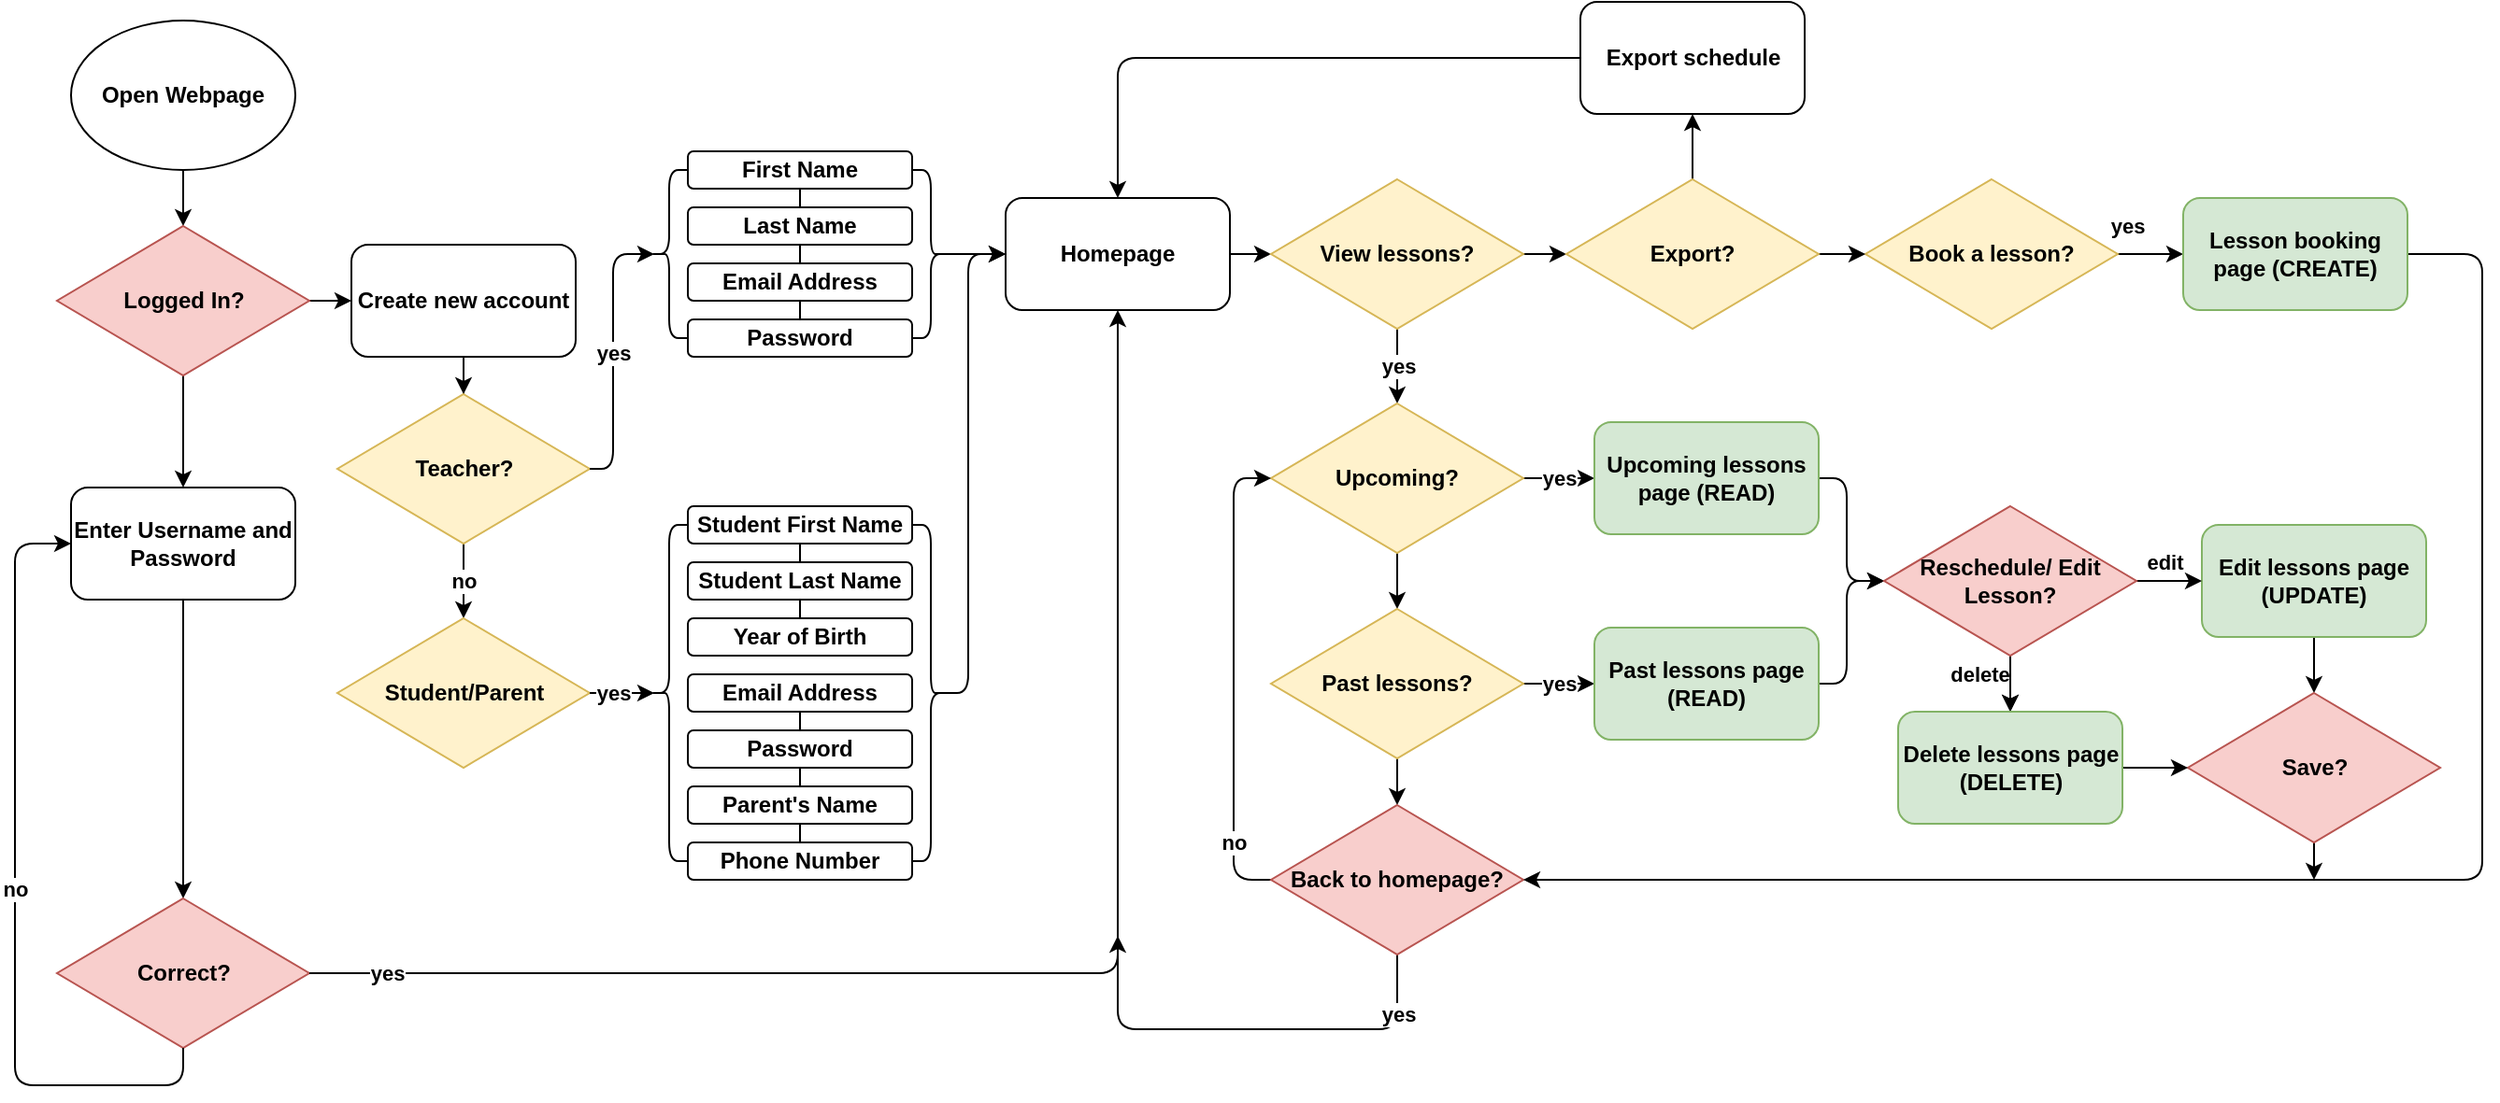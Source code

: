 <mxfile version="14.1.8" type="device"><diagram id="C5RBs43oDa-KdzZeNtuy" name="Page-1"><mxGraphModel dx="1843" dy="1620" grid="1" gridSize="10" guides="1" tooltips="1" connect="1" arrows="1" fold="1" page="1" pageScale="1" pageWidth="827" pageHeight="1169" math="0" shadow="0"><root><mxCell id="WIyWlLk6GJQsqaUBKTNV-0"/><mxCell id="WIyWlLk6GJQsqaUBKTNV-1" parent="WIyWlLk6GJQsqaUBKTNV-0"/><mxCell id="tWGk2kEOf-F4a_-GorE8-11" value="" style="edgeStyle=orthogonalEdgeStyle;rounded=0;orthogonalLoop=1;jettySize=auto;html=1;fontStyle=1" parent="WIyWlLk6GJQsqaUBKTNV-1" source="tWGk2kEOf-F4a_-GorE8-9" target="tWGk2kEOf-F4a_-GorE8-10" edge="1"><mxGeometry relative="1" as="geometry"/></mxCell><mxCell id="tWGk2kEOf-F4a_-GorE8-9" value="Open Webpage" style="ellipse;whiteSpace=wrap;html=1;fontStyle=1" parent="WIyWlLk6GJQsqaUBKTNV-1" vertex="1"><mxGeometry x="130" y="80" width="120" height="80" as="geometry"/></mxCell><mxCell id="tWGk2kEOf-F4a_-GorE8-13" value="" style="edgeStyle=orthogonalEdgeStyle;rounded=0;orthogonalLoop=1;jettySize=auto;html=1;fontStyle=1" parent="WIyWlLk6GJQsqaUBKTNV-1" source="tWGk2kEOf-F4a_-GorE8-10" target="tWGk2kEOf-F4a_-GorE8-12" edge="1"><mxGeometry relative="1" as="geometry"/></mxCell><mxCell id="tWGk2kEOf-F4a_-GorE8-17" value="" style="edgeStyle=orthogonalEdgeStyle;rounded=0;orthogonalLoop=1;jettySize=auto;html=1;fontStyle=1" parent="WIyWlLk6GJQsqaUBKTNV-1" source="tWGk2kEOf-F4a_-GorE8-10" target="tWGk2kEOf-F4a_-GorE8-16" edge="1"><mxGeometry relative="1" as="geometry"/></mxCell><mxCell id="tWGk2kEOf-F4a_-GorE8-10" value="Logged In?" style="rhombus;whiteSpace=wrap;html=1;fillColor=#f8cecc;strokeColor=#b85450;fontStyle=1" parent="WIyWlLk6GJQsqaUBKTNV-1" vertex="1"><mxGeometry x="122.5" y="190" width="135" height="80" as="geometry"/></mxCell><mxCell id="tWGk2kEOf-F4a_-GorE8-15" value="" style="edgeStyle=orthogonalEdgeStyle;rounded=0;orthogonalLoop=1;jettySize=auto;html=1;fontStyle=1" parent="WIyWlLk6GJQsqaUBKTNV-1" source="tWGk2kEOf-F4a_-GorE8-12" target="tWGk2kEOf-F4a_-GorE8-14" edge="1"><mxGeometry relative="1" as="geometry"/></mxCell><mxCell id="tWGk2kEOf-F4a_-GorE8-12" value="Enter Username and Password" style="rounded=1;whiteSpace=wrap;html=1;fontStyle=1" parent="WIyWlLk6GJQsqaUBKTNV-1" vertex="1"><mxGeometry x="130" y="330" width="120" height="60" as="geometry"/></mxCell><mxCell id="tWGk2kEOf-F4a_-GorE8-14" value="Correct?" style="rhombus;whiteSpace=wrap;html=1;fillColor=#f8cecc;strokeColor=#b85450;fontStyle=1" parent="WIyWlLk6GJQsqaUBKTNV-1" vertex="1"><mxGeometry x="122.5" y="550" width="135" height="80" as="geometry"/></mxCell><mxCell id="tWGk2kEOf-F4a_-GorE8-21" value="" style="edgeStyle=orthogonalEdgeStyle;rounded=0;orthogonalLoop=1;jettySize=auto;html=1;fontStyle=1" parent="WIyWlLk6GJQsqaUBKTNV-1" source="tWGk2kEOf-F4a_-GorE8-16" target="tWGk2kEOf-F4a_-GorE8-18" edge="1"><mxGeometry relative="1" as="geometry"/></mxCell><mxCell id="tWGk2kEOf-F4a_-GorE8-16" value="Create new account" style="rounded=1;whiteSpace=wrap;html=1;fontStyle=1" parent="WIyWlLk6GJQsqaUBKTNV-1" vertex="1"><mxGeometry x="280" y="200" width="120" height="60" as="geometry"/></mxCell><mxCell id="tWGk2kEOf-F4a_-GorE8-22" value="no" style="edgeStyle=orthogonalEdgeStyle;rounded=0;orthogonalLoop=1;jettySize=auto;html=1;fontStyle=1" parent="WIyWlLk6GJQsqaUBKTNV-1" source="tWGk2kEOf-F4a_-GorE8-18" target="tWGk2kEOf-F4a_-GorE8-19" edge="1"><mxGeometry relative="1" as="geometry"/></mxCell><mxCell id="tWGk2kEOf-F4a_-GorE8-18" value="Teacher?" style="rhombus;whiteSpace=wrap;html=1;fillColor=#fff2cc;strokeColor=#d6b656;fontStyle=1" parent="WIyWlLk6GJQsqaUBKTNV-1" vertex="1"><mxGeometry x="272.5" y="280" width="135" height="80" as="geometry"/></mxCell><mxCell id="tWGk2kEOf-F4a_-GorE8-19" value="Student/Parent" style="rhombus;whiteSpace=wrap;html=1;fillColor=#fff2cc;strokeColor=#d6b656;fontStyle=1" parent="WIyWlLk6GJQsqaUBKTNV-1" vertex="1"><mxGeometry x="272.5" y="400" width="135" height="80" as="geometry"/></mxCell><mxCell id="tWGk2kEOf-F4a_-GorE8-24" value="First Name" style="rounded=1;whiteSpace=wrap;html=1;fontStyle=1" parent="WIyWlLk6GJQsqaUBKTNV-1" vertex="1"><mxGeometry x="460" y="150" width="120" height="20" as="geometry"/></mxCell><mxCell id="tWGk2kEOf-F4a_-GorE8-27" value="Last Name" style="rounded=1;whiteSpace=wrap;html=1;fontStyle=1" parent="WIyWlLk6GJQsqaUBKTNV-1" vertex="1"><mxGeometry x="460" y="180" width="120" height="20" as="geometry"/></mxCell><mxCell id="tWGk2kEOf-F4a_-GorE8-28" value="Email Address" style="rounded=1;whiteSpace=wrap;html=1;fontStyle=1" parent="WIyWlLk6GJQsqaUBKTNV-1" vertex="1"><mxGeometry x="460" y="210" width="120" height="20" as="geometry"/></mxCell><mxCell id="tWGk2kEOf-F4a_-GorE8-29" value="Password" style="rounded=1;whiteSpace=wrap;html=1;fontStyle=1" parent="WIyWlLk6GJQsqaUBKTNV-1" vertex="1"><mxGeometry x="460" y="240" width="120" height="20" as="geometry"/></mxCell><mxCell id="tWGk2kEOf-F4a_-GorE8-33" value="" style="endArrow=none;html=1;entryX=0.5;entryY=1;entryDx=0;entryDy=0;exitX=0.5;exitY=0;exitDx=0;exitDy=0;fontStyle=1" parent="WIyWlLk6GJQsqaUBKTNV-1" source="tWGk2kEOf-F4a_-GorE8-27" target="tWGk2kEOf-F4a_-GorE8-24" edge="1"><mxGeometry width="50" height="50" relative="1" as="geometry"><mxPoint x="581" y="420" as="sourcePoint"/><mxPoint x="631" y="370" as="targetPoint"/></mxGeometry></mxCell><mxCell id="tWGk2kEOf-F4a_-GorE8-35" value="" style="endArrow=none;html=1;entryX=0.5;entryY=1;entryDx=0;entryDy=0;exitX=0.5;exitY=0;exitDx=0;exitDy=0;fontStyle=1" parent="WIyWlLk6GJQsqaUBKTNV-1" source="tWGk2kEOf-F4a_-GorE8-28" target="tWGk2kEOf-F4a_-GorE8-27" edge="1"><mxGeometry width="50" height="50" relative="1" as="geometry"><mxPoint x="591" y="430" as="sourcePoint"/><mxPoint x="641" y="380" as="targetPoint"/></mxGeometry></mxCell><mxCell id="tWGk2kEOf-F4a_-GorE8-36" value="" style="endArrow=none;html=1;entryX=0.5;entryY=1;entryDx=0;entryDy=0;exitX=0.5;exitY=0;exitDx=0;exitDy=0;fontStyle=1" parent="WIyWlLk6GJQsqaUBKTNV-1" source="tWGk2kEOf-F4a_-GorE8-29" target="tWGk2kEOf-F4a_-GorE8-28" edge="1"><mxGeometry width="50" height="50" relative="1" as="geometry"><mxPoint x="601" y="440" as="sourcePoint"/><mxPoint x="651" y="390" as="targetPoint"/></mxGeometry></mxCell><mxCell id="tWGk2kEOf-F4a_-GorE8-80" style="edgeStyle=orthogonalEdgeStyle;curved=0;rounded=1;sketch=0;orthogonalLoop=1;jettySize=auto;html=1;exitX=1;exitY=0.5;exitDx=0;exitDy=0;entryX=0;entryY=0.5;entryDx=0;entryDy=0;fontStyle=1" parent="WIyWlLk6GJQsqaUBKTNV-1" source="tWGk2kEOf-F4a_-GorE8-40" target="tWGk2kEOf-F4a_-GorE8-79" edge="1"><mxGeometry relative="1" as="geometry"/></mxCell><mxCell id="tWGk2kEOf-F4a_-GorE8-40" value="Homepage" style="rounded=1;whiteSpace=wrap;html=1;fontStyle=1" parent="WIyWlLk6GJQsqaUBKTNV-1" vertex="1"><mxGeometry x="630" y="175" width="120" height="60" as="geometry"/></mxCell><mxCell id="tWGk2kEOf-F4a_-GorE8-44" value="Student First Name" style="rounded=1;whiteSpace=wrap;html=1;fontStyle=1" parent="WIyWlLk6GJQsqaUBKTNV-1" vertex="1"><mxGeometry x="460" y="340" width="120" height="20" as="geometry"/></mxCell><mxCell id="tWGk2kEOf-F4a_-GorE8-45" value="Student Last Name" style="rounded=1;whiteSpace=wrap;html=1;fontStyle=1" parent="WIyWlLk6GJQsqaUBKTNV-1" vertex="1"><mxGeometry x="460" y="370" width="120" height="20" as="geometry"/></mxCell><mxCell id="tWGk2kEOf-F4a_-GorE8-46" value="Email Address" style="rounded=1;whiteSpace=wrap;html=1;fontStyle=1" parent="WIyWlLk6GJQsqaUBKTNV-1" vertex="1"><mxGeometry x="460" y="430" width="120" height="20" as="geometry"/></mxCell><mxCell id="tWGk2kEOf-F4a_-GorE8-47" value="Password" style="rounded=1;whiteSpace=wrap;html=1;fontStyle=1" parent="WIyWlLk6GJQsqaUBKTNV-1" vertex="1"><mxGeometry x="460" y="460" width="120" height="20" as="geometry"/></mxCell><mxCell id="tWGk2kEOf-F4a_-GorE8-48" value="" style="endArrow=none;html=1;entryX=0.5;entryY=1;entryDx=0;entryDy=0;exitX=0.5;exitY=0;exitDx=0;exitDy=0;fontStyle=1" parent="WIyWlLk6GJQsqaUBKTNV-1" source="tWGk2kEOf-F4a_-GorE8-45" target="tWGk2kEOf-F4a_-GorE8-44" edge="1"><mxGeometry width="50" height="50" relative="1" as="geometry"><mxPoint x="581" y="610" as="sourcePoint"/><mxPoint x="631" y="560" as="targetPoint"/></mxGeometry></mxCell><mxCell id="tWGk2kEOf-F4a_-GorE8-50" value="" style="endArrow=none;html=1;entryX=0.5;entryY=1;entryDx=0;entryDy=0;exitX=0.5;exitY=0;exitDx=0;exitDy=0;fontStyle=1" parent="WIyWlLk6GJQsqaUBKTNV-1" source="tWGk2kEOf-F4a_-GorE8-47" target="tWGk2kEOf-F4a_-GorE8-46" edge="1"><mxGeometry width="50" height="50" relative="1" as="geometry"><mxPoint x="601" y="660" as="sourcePoint"/><mxPoint x="651" y="610" as="targetPoint"/></mxGeometry></mxCell><mxCell id="tWGk2kEOf-F4a_-GorE8-51" value="Parent's Name" style="rounded=1;whiteSpace=wrap;html=1;fontStyle=1" parent="WIyWlLk6GJQsqaUBKTNV-1" vertex="1"><mxGeometry x="460" y="490" width="120" height="20" as="geometry"/></mxCell><mxCell id="tWGk2kEOf-F4a_-GorE8-52" value="Year of Birth" style="rounded=1;whiteSpace=wrap;html=1;fontStyle=1" parent="WIyWlLk6GJQsqaUBKTNV-1" vertex="1"><mxGeometry x="460" y="400" width="120" height="20" as="geometry"/></mxCell><mxCell id="tWGk2kEOf-F4a_-GorE8-53" value="Phone Number" style="rounded=1;whiteSpace=wrap;html=1;fontStyle=1" parent="WIyWlLk6GJQsqaUBKTNV-1" vertex="1"><mxGeometry x="460" y="520" width="120" height="20" as="geometry"/></mxCell><mxCell id="tWGk2kEOf-F4a_-GorE8-56" value="" style="endArrow=none;html=1;entryX=0.5;entryY=1;entryDx=0;entryDy=0;exitX=0.5;exitY=0;exitDx=0;exitDy=0;fontStyle=1" parent="WIyWlLk6GJQsqaUBKTNV-1" source="tWGk2kEOf-F4a_-GorE8-52" target="tWGk2kEOf-F4a_-GorE8-45" edge="1"><mxGeometry width="50" height="50" relative="1" as="geometry"><mxPoint x="530" y="380" as="sourcePoint"/><mxPoint x="530" y="370" as="targetPoint"/></mxGeometry></mxCell><mxCell id="tWGk2kEOf-F4a_-GorE8-57" value="" style="endArrow=none;html=1;entryX=0.5;entryY=1;entryDx=0;entryDy=0;exitX=0.5;exitY=0;exitDx=0;exitDy=0;fontStyle=1" parent="WIyWlLk6GJQsqaUBKTNV-1" source="tWGk2kEOf-F4a_-GorE8-51" target="tWGk2kEOf-F4a_-GorE8-47" edge="1"><mxGeometry width="50" height="50" relative="1" as="geometry"><mxPoint x="540" y="390" as="sourcePoint"/><mxPoint x="540" y="380" as="targetPoint"/></mxGeometry></mxCell><mxCell id="tWGk2kEOf-F4a_-GorE8-58" value="" style="endArrow=none;html=1;exitX=0.5;exitY=1;exitDx=0;exitDy=0;entryX=0.5;entryY=0;entryDx=0;entryDy=0;fontStyle=1" parent="WIyWlLk6GJQsqaUBKTNV-1" source="tWGk2kEOf-F4a_-GorE8-51" target="tWGk2kEOf-F4a_-GorE8-53" edge="1"><mxGeometry width="50" height="50" relative="1" as="geometry"><mxPoint x="550" y="400" as="sourcePoint"/><mxPoint x="520" y="520" as="targetPoint"/></mxGeometry></mxCell><mxCell id="tWGk2kEOf-F4a_-GorE8-66" value="yes" style="edgeStyle=elbowEdgeStyle;elbow=horizontal;endArrow=classic;html=1;exitX=1;exitY=0.5;exitDx=0;exitDy=0;entryX=0.5;entryY=1;entryDx=0;entryDy=0;fontStyle=1" parent="WIyWlLk6GJQsqaUBKTNV-1" source="tWGk2kEOf-F4a_-GorE8-14" target="tWGk2kEOf-F4a_-GorE8-40" edge="1"><mxGeometry x="-0.896" width="50" height="50" relative="1" as="geometry"><mxPoint x="227.5" y="590.0" as="sourcePoint"/><mxPoint x="690" y="590" as="targetPoint"/><Array as="points"><mxPoint x="690" y="580"/><mxPoint x="540" y="600"/><mxPoint x="720" y="290"/><mxPoint x="770" y="600"/></Array><mxPoint as="offset"/></mxGeometry></mxCell><mxCell id="tWGk2kEOf-F4a_-GorE8-67" value="no" style="edgeStyle=segmentEdgeStyle;endArrow=classic;html=1;exitX=0.5;exitY=1;exitDx=0;exitDy=0;entryX=0;entryY=0.5;entryDx=0;entryDy=0;fontStyle=1" parent="WIyWlLk6GJQsqaUBKTNV-1" source="tWGk2kEOf-F4a_-GorE8-14" target="tWGk2kEOf-F4a_-GorE8-12" edge="1"><mxGeometry width="50" height="50" relative="1" as="geometry"><mxPoint x="230" y="720" as="sourcePoint"/><mxPoint x="280" y="670" as="targetPoint"/><Array as="points"><mxPoint x="190" y="650"/><mxPoint x="100" y="650"/><mxPoint x="100" y="360"/></Array></mxGeometry></mxCell><mxCell id="tWGk2kEOf-F4a_-GorE8-69" value="yes" style="edgeStyle=elbowEdgeStyle;elbow=horizontal;endArrow=classic;html=1;exitX=1;exitY=0.5;exitDx=0;exitDy=0;entryX=0.1;entryY=0.5;entryDx=0;entryDy=0;entryPerimeter=0;fontStyle=1" parent="WIyWlLk6GJQsqaUBKTNV-1" source="tWGk2kEOf-F4a_-GorE8-18" target="tWGk2kEOf-F4a_-GorE8-73" edge="1"><mxGeometry width="50" height="50" relative="1" as="geometry"><mxPoint x="380" y="740" as="sourcePoint"/><mxPoint x="440" y="200" as="targetPoint"/><Array as="points"><mxPoint x="420" y="290"/></Array></mxGeometry></mxCell><mxCell id="tWGk2kEOf-F4a_-GorE8-70" value="yes" style="edgeStyle=elbowEdgeStyle;elbow=horizontal;endArrow=classic;html=1;exitX=1;exitY=0.5;exitDx=0;exitDy=0;entryX=0.1;entryY=0.5;entryDx=0;entryDy=0;entryPerimeter=0;fontStyle=1" parent="WIyWlLk6GJQsqaUBKTNV-1" source="tWGk2kEOf-F4a_-GorE8-19" target="tWGk2kEOf-F4a_-GorE8-75" edge="1"><mxGeometry x="-0.275" width="50" height="50" relative="1" as="geometry"><mxPoint x="417.5" y="330.0" as="sourcePoint"/><mxPoint x="450" y="360" as="targetPoint"/><mxPoint as="offset"/></mxGeometry></mxCell><mxCell id="tWGk2kEOf-F4a_-GorE8-77" style="edgeStyle=orthogonalEdgeStyle;curved=0;rounded=1;sketch=0;orthogonalLoop=1;jettySize=auto;html=1;exitX=0.1;exitY=0.5;exitDx=0;exitDy=0;exitPerimeter=0;fontStyle=1" parent="WIyWlLk6GJQsqaUBKTNV-1" source="tWGk2kEOf-F4a_-GorE8-71" target="tWGk2kEOf-F4a_-GorE8-40" edge="1"><mxGeometry relative="1" as="geometry"/></mxCell><mxCell id="tWGk2kEOf-F4a_-GorE8-71" value="" style="shape=curlyBracket;whiteSpace=wrap;html=1;rounded=1;rotation=-180;fontStyle=1" parent="WIyWlLk6GJQsqaUBKTNV-1" vertex="1"><mxGeometry x="580" y="160" width="20" height="90" as="geometry"/></mxCell><mxCell id="tWGk2kEOf-F4a_-GorE8-73" value="" style="shape=curlyBracket;whiteSpace=wrap;html=1;rounded=1;rotation=0;fontStyle=1" parent="WIyWlLk6GJQsqaUBKTNV-1" vertex="1"><mxGeometry x="440" y="160" width="20" height="90" as="geometry"/></mxCell><mxCell id="tWGk2kEOf-F4a_-GorE8-78" style="edgeStyle=orthogonalEdgeStyle;curved=0;rounded=1;sketch=0;orthogonalLoop=1;jettySize=auto;html=1;exitX=0.1;exitY=0.5;exitDx=0;exitDy=0;exitPerimeter=0;entryX=0;entryY=0.5;entryDx=0;entryDy=0;fontStyle=1" parent="WIyWlLk6GJQsqaUBKTNV-1" source="tWGk2kEOf-F4a_-GorE8-74" target="tWGk2kEOf-F4a_-GorE8-40" edge="1"><mxGeometry relative="1" as="geometry"><Array as="points"><mxPoint x="610" y="440"/><mxPoint x="610" y="205"/></Array></mxGeometry></mxCell><mxCell id="tWGk2kEOf-F4a_-GorE8-74" value="" style="shape=curlyBracket;whiteSpace=wrap;html=1;rounded=1;rotation=-180;fontStyle=1" parent="WIyWlLk6GJQsqaUBKTNV-1" vertex="1"><mxGeometry x="580" y="350" width="20" height="180" as="geometry"/></mxCell><mxCell id="tWGk2kEOf-F4a_-GorE8-75" value="" style="shape=curlyBracket;whiteSpace=wrap;html=1;rounded=1;rotation=0;fontStyle=1" parent="WIyWlLk6GJQsqaUBKTNV-1" vertex="1"><mxGeometry x="440" y="350" width="20" height="180" as="geometry"/></mxCell><mxCell id="tWGk2kEOf-F4a_-GorE8-92" value="yes" style="edgeStyle=orthogonalEdgeStyle;curved=0;rounded=1;sketch=0;orthogonalLoop=1;jettySize=auto;html=1;fontStyle=1" parent="WIyWlLk6GJQsqaUBKTNV-1" source="tWGk2kEOf-F4a_-GorE8-79" target="tWGk2kEOf-F4a_-GorE8-83" edge="1"><mxGeometry relative="1" as="geometry"/></mxCell><mxCell id="tWGk2kEOf-F4a_-GorE8-122" style="edgeStyle=orthogonalEdgeStyle;curved=0;rounded=1;sketch=0;orthogonalLoop=1;jettySize=auto;html=1;exitX=1;exitY=0.5;exitDx=0;exitDy=0;entryX=0;entryY=0.5;entryDx=0;entryDy=0;fontStyle=1" parent="WIyWlLk6GJQsqaUBKTNV-1" source="tWGk2kEOf-F4a_-GorE8-79" target="tWGk2kEOf-F4a_-GorE8-82" edge="1"><mxGeometry relative="1" as="geometry"/></mxCell><mxCell id="tWGk2kEOf-F4a_-GorE8-79" value="View lessons?" style="rhombus;whiteSpace=wrap;html=1;fillColor=#fff2cc;strokeColor=#d6b656;fontStyle=1" parent="WIyWlLk6GJQsqaUBKTNV-1" vertex="1"><mxGeometry x="772" y="165" width="135" height="80" as="geometry"/></mxCell><mxCell id="tWGk2kEOf-F4a_-GorE8-117" value="yes" style="edgeStyle=orthogonalEdgeStyle;curved=0;rounded=1;sketch=0;orthogonalLoop=1;jettySize=auto;html=1;fontStyle=1" parent="WIyWlLk6GJQsqaUBKTNV-1" source="tWGk2kEOf-F4a_-GorE8-81" target="tWGk2kEOf-F4a_-GorE8-116" edge="1"><mxGeometry x="-0.778" y="15" relative="1" as="geometry"><mxPoint as="offset"/></mxGeometry></mxCell><mxCell id="tWGk2kEOf-F4a_-GorE8-81" value="Book a lesson?" style="rhombus;whiteSpace=wrap;html=1;fillColor=#fff2cc;strokeColor=#d6b656;fontStyle=1" parent="WIyWlLk6GJQsqaUBKTNV-1" vertex="1"><mxGeometry x="1090" y="165" width="135" height="80" as="geometry"/></mxCell><mxCell id="tWGk2kEOf-F4a_-GorE8-119" style="edgeStyle=orthogonalEdgeStyle;curved=0;rounded=1;sketch=0;orthogonalLoop=1;jettySize=auto;html=1;exitX=0.5;exitY=0;exitDx=0;exitDy=0;entryX=0.5;entryY=1;entryDx=0;entryDy=0;fontStyle=1" parent="WIyWlLk6GJQsqaUBKTNV-1" source="tWGk2kEOf-F4a_-GorE8-82" target="tWGk2kEOf-F4a_-GorE8-118" edge="1"><mxGeometry relative="1" as="geometry"><mxPoint x="652" y="50" as="sourcePoint"/></mxGeometry></mxCell><mxCell id="tWGk2kEOf-F4a_-GorE8-123" style="edgeStyle=orthogonalEdgeStyle;curved=0;rounded=1;sketch=0;orthogonalLoop=1;jettySize=auto;html=1;exitX=1;exitY=0.5;exitDx=0;exitDy=0;entryX=0;entryY=0.5;entryDx=0;entryDy=0;fontStyle=1" parent="WIyWlLk6GJQsqaUBKTNV-1" source="tWGk2kEOf-F4a_-GorE8-82" target="tWGk2kEOf-F4a_-GorE8-81" edge="1"><mxGeometry relative="1" as="geometry"/></mxCell><mxCell id="tWGk2kEOf-F4a_-GorE8-82" value="Export?" style="rhombus;whiteSpace=wrap;html=1;fillColor=#fff2cc;strokeColor=#d6b656;fontStyle=1" parent="WIyWlLk6GJQsqaUBKTNV-1" vertex="1"><mxGeometry x="930" y="165" width="135" height="80" as="geometry"/></mxCell><mxCell id="tWGk2kEOf-F4a_-GorE8-88" value="yes" style="edgeStyle=orthogonalEdgeStyle;curved=0;rounded=1;sketch=0;orthogonalLoop=1;jettySize=auto;html=1;fontStyle=1" parent="WIyWlLk6GJQsqaUBKTNV-1" source="tWGk2kEOf-F4a_-GorE8-83" target="tWGk2kEOf-F4a_-GorE8-85" edge="1"><mxGeometry relative="1" as="geometry"/></mxCell><mxCell id="tWGk2kEOf-F4a_-GorE8-90" value="" style="edgeStyle=orthogonalEdgeStyle;curved=0;rounded=1;sketch=0;orthogonalLoop=1;jettySize=auto;html=1;fontStyle=1" parent="WIyWlLk6GJQsqaUBKTNV-1" source="tWGk2kEOf-F4a_-GorE8-83" target="tWGk2kEOf-F4a_-GorE8-84" edge="1"><mxGeometry relative="1" as="geometry"/></mxCell><mxCell id="tWGk2kEOf-F4a_-GorE8-83" value="Upcoming?" style="rhombus;whiteSpace=wrap;html=1;fillColor=#fff2cc;strokeColor=#d6b656;fontStyle=1" parent="WIyWlLk6GJQsqaUBKTNV-1" vertex="1"><mxGeometry x="772" y="285" width="135" height="80" as="geometry"/></mxCell><mxCell id="tWGk2kEOf-F4a_-GorE8-87" value="yes" style="edgeStyle=orthogonalEdgeStyle;curved=0;rounded=1;sketch=0;orthogonalLoop=1;jettySize=auto;html=1;fontStyle=1" parent="WIyWlLk6GJQsqaUBKTNV-1" source="tWGk2kEOf-F4a_-GorE8-84" target="tWGk2kEOf-F4a_-GorE8-86" edge="1"><mxGeometry relative="1" as="geometry"/></mxCell><mxCell id="tWGk2kEOf-F4a_-GorE8-101" value="" style="edgeStyle=orthogonalEdgeStyle;curved=0;rounded=1;sketch=0;orthogonalLoop=1;jettySize=auto;html=1;fontStyle=1" parent="WIyWlLk6GJQsqaUBKTNV-1" source="tWGk2kEOf-F4a_-GorE8-84" target="tWGk2kEOf-F4a_-GorE8-96" edge="1"><mxGeometry relative="1" as="geometry"/></mxCell><mxCell id="tWGk2kEOf-F4a_-GorE8-84" value="Past lessons?" style="rhombus;whiteSpace=wrap;html=1;fillColor=#fff2cc;strokeColor=#d6b656;fontStyle=1" parent="WIyWlLk6GJQsqaUBKTNV-1" vertex="1"><mxGeometry x="772" y="395" width="135" height="80" as="geometry"/></mxCell><mxCell id="tWGk2kEOf-F4a_-GorE8-99" style="edgeStyle=orthogonalEdgeStyle;curved=0;rounded=1;sketch=0;orthogonalLoop=1;jettySize=auto;html=1;exitX=1;exitY=0.5;exitDx=0;exitDy=0;entryX=0;entryY=0.5;entryDx=0;entryDy=0;fontStyle=1" parent="WIyWlLk6GJQsqaUBKTNV-1" source="tWGk2kEOf-F4a_-GorE8-85" target="tWGk2kEOf-F4a_-GorE8-95" edge="1"><mxGeometry relative="1" as="geometry"><Array as="points"><mxPoint x="1080" y="325"/><mxPoint x="1080" y="380"/></Array></mxGeometry></mxCell><mxCell id="tWGk2kEOf-F4a_-GorE8-85" value="Upcoming lessons page (READ)" style="rounded=1;whiteSpace=wrap;html=1;fillColor=#d5e8d4;strokeColor=#82b366;fontStyle=1" parent="WIyWlLk6GJQsqaUBKTNV-1" vertex="1"><mxGeometry x="945" y="295" width="120" height="60" as="geometry"/></mxCell><mxCell id="tWGk2kEOf-F4a_-GorE8-100" style="edgeStyle=orthogonalEdgeStyle;curved=0;rounded=1;sketch=0;orthogonalLoop=1;jettySize=auto;html=1;exitX=1;exitY=0.5;exitDx=0;exitDy=0;fontStyle=1" parent="WIyWlLk6GJQsqaUBKTNV-1" source="tWGk2kEOf-F4a_-GorE8-86" target="tWGk2kEOf-F4a_-GorE8-95" edge="1"><mxGeometry relative="1" as="geometry"><Array as="points"><mxPoint x="1080" y="435"/><mxPoint x="1080" y="380"/></Array></mxGeometry></mxCell><mxCell id="tWGk2kEOf-F4a_-GorE8-86" value="Past lessons page (READ)" style="rounded=1;whiteSpace=wrap;html=1;fillColor=#d5e8d4;strokeColor=#82b366;fontStyle=1" parent="WIyWlLk6GJQsqaUBKTNV-1" vertex="1"><mxGeometry x="945" y="405" width="120" height="60" as="geometry"/></mxCell><mxCell id="tWGk2kEOf-F4a_-GorE8-105" style="edgeStyle=orthogonalEdgeStyle;curved=0;rounded=1;sketch=0;orthogonalLoop=1;jettySize=auto;html=1;entryX=0.5;entryY=0;entryDx=0;entryDy=0;fontStyle=1" parent="WIyWlLk6GJQsqaUBKTNV-1" source="tWGk2kEOf-F4a_-GorE8-94" target="tWGk2kEOf-F4a_-GorE8-103" edge="1"><mxGeometry relative="1" as="geometry"/></mxCell><mxCell id="tWGk2kEOf-F4a_-GorE8-94" value="Edit lessons page (UPDATE)" style="rounded=1;whiteSpace=wrap;html=1;fillColor=#d5e8d4;strokeColor=#82b366;fontStyle=1" parent="WIyWlLk6GJQsqaUBKTNV-1" vertex="1"><mxGeometry x="1270" y="350" width="120" height="60" as="geometry"/></mxCell><mxCell id="tWGk2kEOf-F4a_-GorE8-102" value="edit" style="edgeStyle=orthogonalEdgeStyle;curved=0;rounded=1;sketch=0;orthogonalLoop=1;jettySize=auto;html=1;fontStyle=1" parent="WIyWlLk6GJQsqaUBKTNV-1" source="tWGk2kEOf-F4a_-GorE8-95" target="tWGk2kEOf-F4a_-GorE8-94" edge="1"><mxGeometry x="0.111" y="10" relative="1" as="geometry"><mxPoint as="offset"/></mxGeometry></mxCell><mxCell id="tWGk2kEOf-F4a_-GorE8-110" value="delete" style="edgeStyle=orthogonalEdgeStyle;curved=0;rounded=1;sketch=0;orthogonalLoop=1;jettySize=auto;html=1;fontStyle=1" parent="WIyWlLk6GJQsqaUBKTNV-1" source="tWGk2kEOf-F4a_-GorE8-95" target="tWGk2kEOf-F4a_-GorE8-109" edge="1"><mxGeometry x="0.2" y="-17" relative="1" as="geometry"><mxPoint as="offset"/></mxGeometry></mxCell><mxCell id="6AxtpQeTLNwbNR4sxk8e-0" value="" style="edgeStyle=orthogonalEdgeStyle;rounded=0;orthogonalLoop=1;jettySize=auto;html=1;fontStyle=1" edge="1" parent="WIyWlLk6GJQsqaUBKTNV-1" source="tWGk2kEOf-F4a_-GorE8-95" target="tWGk2kEOf-F4a_-GorE8-109"><mxGeometry relative="1" as="geometry"/></mxCell><mxCell id="tWGk2kEOf-F4a_-GorE8-95" value="Reschedule/ Edit Lesson?" style="rhombus;whiteSpace=wrap;html=1;fillColor=#f8cecc;strokeColor=#b85450;fontStyle=1" parent="WIyWlLk6GJQsqaUBKTNV-1" vertex="1"><mxGeometry x="1100" y="340" width="135" height="80" as="geometry"/></mxCell><mxCell id="tWGk2kEOf-F4a_-GorE8-97" value="yes" style="edgeStyle=orthogonalEdgeStyle;curved=0;rounded=1;sketch=0;orthogonalLoop=1;jettySize=auto;html=1;exitX=0.5;exitY=1;exitDx=0;exitDy=0;fontStyle=1" parent="WIyWlLk6GJQsqaUBKTNV-1" source="tWGk2kEOf-F4a_-GorE8-96" edge="1"><mxGeometry x="-0.734" relative="1" as="geometry"><mxPoint x="690" y="570" as="targetPoint"/><Array as="points"><mxPoint x="840" y="620"/><mxPoint x="690" y="620"/></Array><mxPoint as="offset"/></mxGeometry></mxCell><mxCell id="tWGk2kEOf-F4a_-GorE8-98" value="no" style="edgeStyle=orthogonalEdgeStyle;curved=0;rounded=1;sketch=0;orthogonalLoop=1;jettySize=auto;html=1;exitX=0;exitY=0.5;exitDx=0;exitDy=0;entryX=0;entryY=0.5;entryDx=0;entryDy=0;fontStyle=1" parent="WIyWlLk6GJQsqaUBKTNV-1" source="tWGk2kEOf-F4a_-GorE8-96" target="tWGk2kEOf-F4a_-GorE8-83" edge="1"><mxGeometry x="-0.687" relative="1" as="geometry"><mxPoint as="offset"/></mxGeometry></mxCell><mxCell id="tWGk2kEOf-F4a_-GorE8-96" value="Back to homepage?" style="rhombus;whiteSpace=wrap;html=1;fillColor=#f8cecc;strokeColor=#b85450;fontStyle=1" parent="WIyWlLk6GJQsqaUBKTNV-1" vertex="1"><mxGeometry x="772" y="500" width="135" height="80" as="geometry"/></mxCell><mxCell id="tWGk2kEOf-F4a_-GorE8-113" style="edgeStyle=orthogonalEdgeStyle;curved=0;rounded=1;sketch=0;orthogonalLoop=1;jettySize=auto;html=1;exitX=0.5;exitY=1;exitDx=0;exitDy=0;fontStyle=1" parent="WIyWlLk6GJQsqaUBKTNV-1" source="tWGk2kEOf-F4a_-GorE8-103" edge="1"><mxGeometry relative="1" as="geometry"><mxPoint x="1330" y="540" as="targetPoint"/><Array as="points"><mxPoint x="1330" y="540"/></Array></mxGeometry></mxCell><mxCell id="tWGk2kEOf-F4a_-GorE8-103" value="Save?" style="rhombus;whiteSpace=wrap;html=1;fillColor=#f8cecc;strokeColor=#b85450;fontStyle=1" parent="WIyWlLk6GJQsqaUBKTNV-1" vertex="1"><mxGeometry x="1262.5" y="440" width="135" height="80" as="geometry"/></mxCell><mxCell id="tWGk2kEOf-F4a_-GorE8-112" value="" style="edgeStyle=orthogonalEdgeStyle;curved=0;rounded=1;sketch=0;orthogonalLoop=1;jettySize=auto;html=1;fontStyle=1" parent="WIyWlLk6GJQsqaUBKTNV-1" source="tWGk2kEOf-F4a_-GorE8-109" target="tWGk2kEOf-F4a_-GorE8-103" edge="1"><mxGeometry relative="1" as="geometry"/></mxCell><mxCell id="tWGk2kEOf-F4a_-GorE8-109" value="Delete lessons page (DELETE)" style="rounded=1;whiteSpace=wrap;html=1;fillColor=#d5e8d4;strokeColor=#82b366;fontStyle=1" parent="WIyWlLk6GJQsqaUBKTNV-1" vertex="1"><mxGeometry x="1107.5" y="450" width="120" height="60" as="geometry"/></mxCell><mxCell id="tWGk2kEOf-F4a_-GorE8-124" style="edgeStyle=orthogonalEdgeStyle;curved=0;rounded=1;sketch=0;orthogonalLoop=1;jettySize=auto;html=1;entryX=1;entryY=0.5;entryDx=0;entryDy=0;fontStyle=1" parent="WIyWlLk6GJQsqaUBKTNV-1" source="tWGk2kEOf-F4a_-GorE8-116" target="tWGk2kEOf-F4a_-GorE8-96" edge="1"><mxGeometry relative="1" as="geometry"><mxPoint x="1322" y="540" as="targetPoint"/><Array as="points"><mxPoint x="1420" y="205"/><mxPoint x="1420" y="540"/></Array></mxGeometry></mxCell><mxCell id="tWGk2kEOf-F4a_-GorE8-116" value="Lesson booking page (CREATE)" style="rounded=1;whiteSpace=wrap;html=1;fillColor=#d5e8d4;strokeColor=#82b366;fontStyle=1" parent="WIyWlLk6GJQsqaUBKTNV-1" vertex="1"><mxGeometry x="1260" y="175" width="120" height="60" as="geometry"/></mxCell><mxCell id="tWGk2kEOf-F4a_-GorE8-121" style="edgeStyle=orthogonalEdgeStyle;curved=0;rounded=1;sketch=0;orthogonalLoop=1;jettySize=auto;html=1;entryX=0.5;entryY=0;entryDx=0;entryDy=0;fontStyle=1" parent="WIyWlLk6GJQsqaUBKTNV-1" source="tWGk2kEOf-F4a_-GorE8-118" target="tWGk2kEOf-F4a_-GorE8-40" edge="1"><mxGeometry relative="1" as="geometry"/></mxCell><mxCell id="tWGk2kEOf-F4a_-GorE8-118" value="Export schedule" style="rounded=1;whiteSpace=wrap;html=1;fontStyle=1" parent="WIyWlLk6GJQsqaUBKTNV-1" vertex="1"><mxGeometry x="937.5" y="70" width="120" height="60" as="geometry"/></mxCell></root></mxGraphModel></diagram></mxfile>